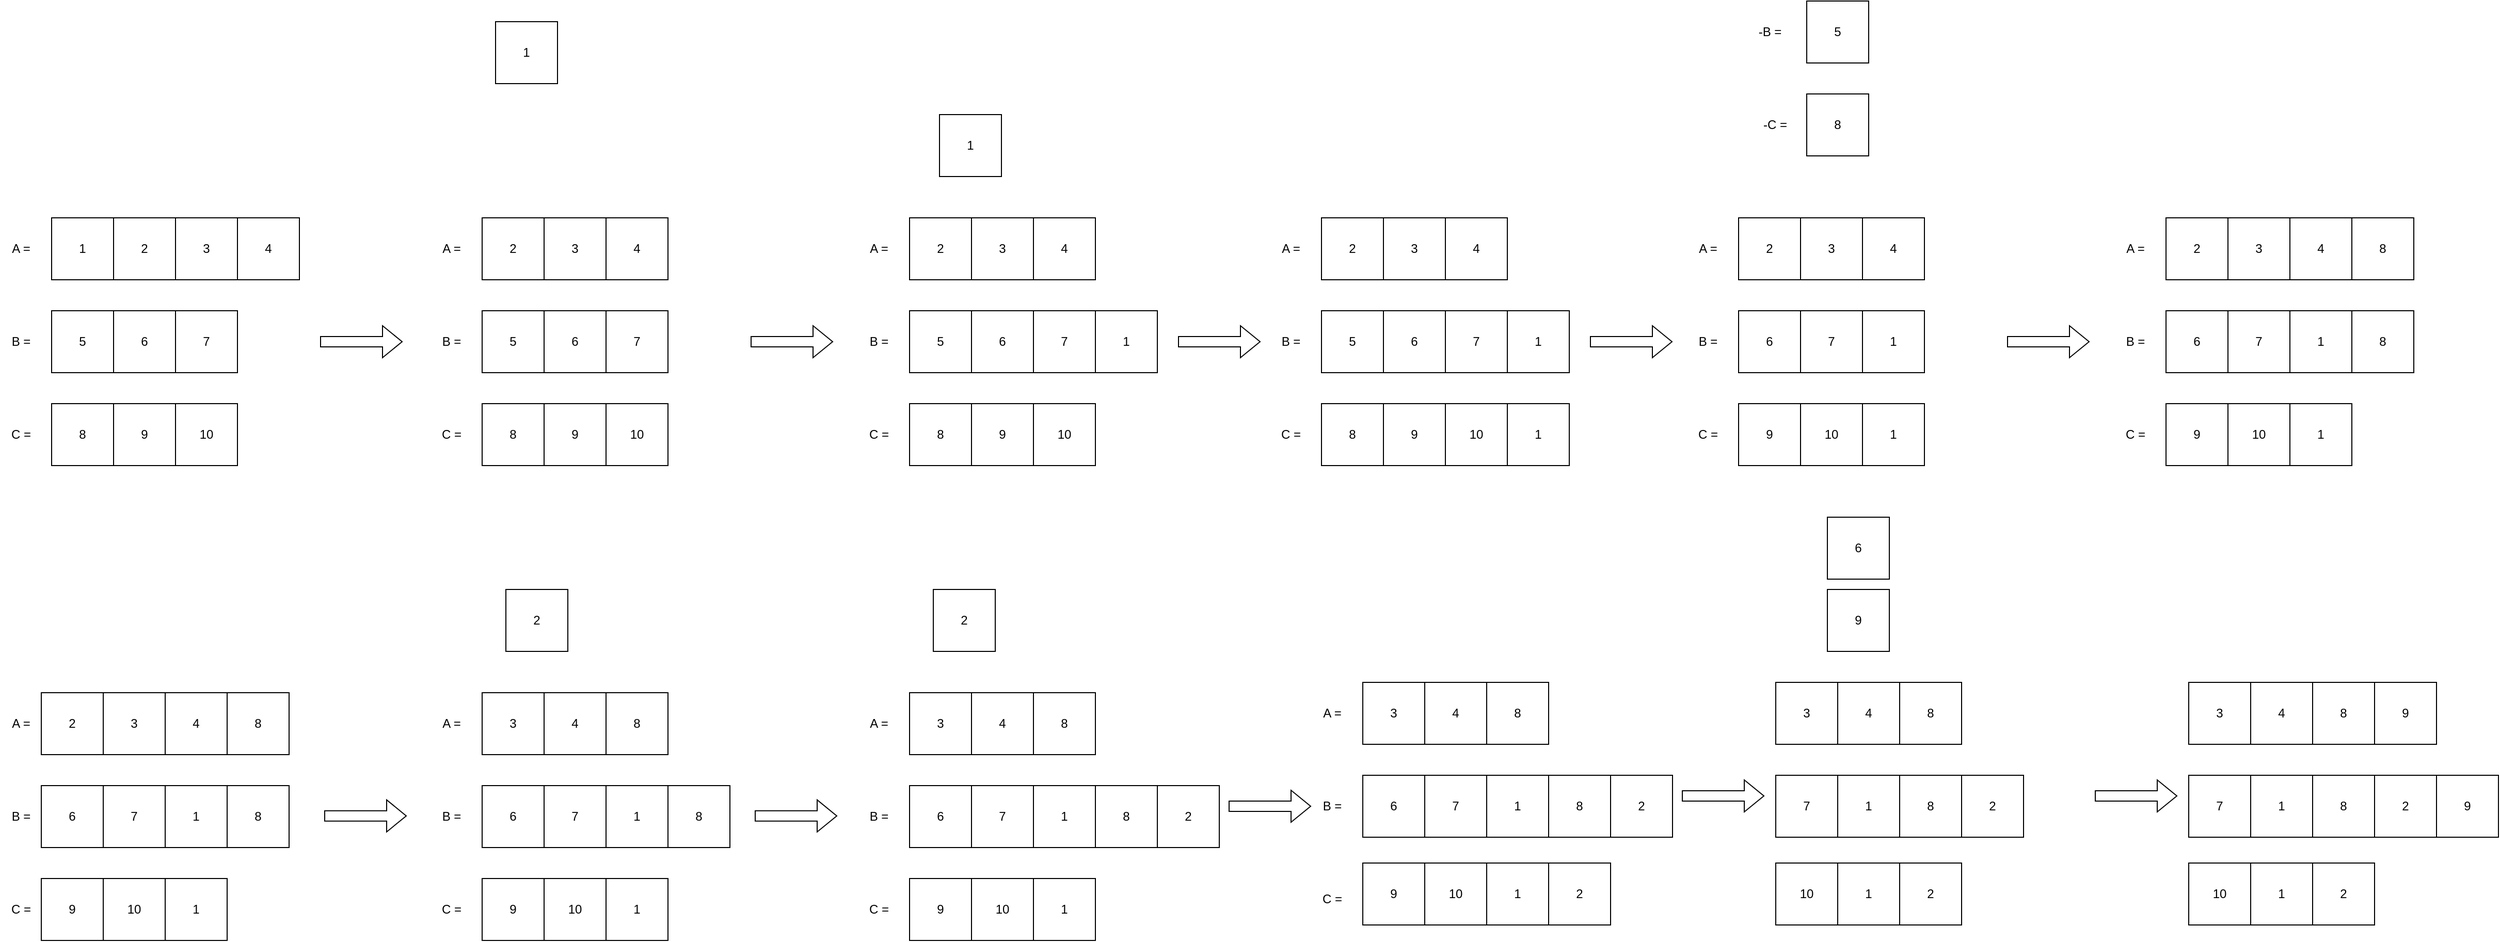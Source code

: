 <mxfile version="26.2.12">
  <diagram name="Cópia do Página-1" id="69vhMeixKAFipA9FLNiu">
    <mxGraphModel dx="942" dy="2245" grid="1" gridSize="10" guides="1" tooltips="1" connect="1" arrows="1" fold="1" page="1" pageScale="1" pageWidth="827" pageHeight="1169" math="0" shadow="0">
      <root>
        <mxCell id="TA5iM2bMy-IWI5wBqZau-0" />
        <mxCell id="TA5iM2bMy-IWI5wBqZau-1" parent="TA5iM2bMy-IWI5wBqZau-0" />
        <mxCell id="TA5iM2bMy-IWI5wBqZau-2" value="1" style="rounded=0;whiteSpace=wrap;html=1;" vertex="1" parent="TA5iM2bMy-IWI5wBqZau-1">
          <mxGeometry x="70" y="40" width="60" height="60" as="geometry" />
        </mxCell>
        <mxCell id="TA5iM2bMy-IWI5wBqZau-3" value="2" style="rounded=0;whiteSpace=wrap;html=1;" vertex="1" parent="TA5iM2bMy-IWI5wBqZau-1">
          <mxGeometry x="130" y="40" width="60" height="60" as="geometry" />
        </mxCell>
        <mxCell id="TA5iM2bMy-IWI5wBqZau-4" value="3" style="rounded=0;whiteSpace=wrap;html=1;" vertex="1" parent="TA5iM2bMy-IWI5wBqZau-1">
          <mxGeometry x="190" y="40" width="60" height="60" as="geometry" />
        </mxCell>
        <mxCell id="TA5iM2bMy-IWI5wBqZau-5" value="4" style="rounded=0;whiteSpace=wrap;html=1;" vertex="1" parent="TA5iM2bMy-IWI5wBqZau-1">
          <mxGeometry x="250" y="40" width="60" height="60" as="geometry" />
        </mxCell>
        <mxCell id="TA5iM2bMy-IWI5wBqZau-6" value="5" style="rounded=0;whiteSpace=wrap;html=1;" vertex="1" parent="TA5iM2bMy-IWI5wBqZau-1">
          <mxGeometry x="70" y="130" width="60" height="60" as="geometry" />
        </mxCell>
        <mxCell id="TA5iM2bMy-IWI5wBqZau-7" value="6" style="rounded=0;whiteSpace=wrap;html=1;" vertex="1" parent="TA5iM2bMy-IWI5wBqZau-1">
          <mxGeometry x="130" y="130" width="60" height="60" as="geometry" />
        </mxCell>
        <mxCell id="TA5iM2bMy-IWI5wBqZau-8" value="7" style="rounded=0;whiteSpace=wrap;html=1;" vertex="1" parent="TA5iM2bMy-IWI5wBqZau-1">
          <mxGeometry x="190" y="130" width="60" height="60" as="geometry" />
        </mxCell>
        <mxCell id="TA5iM2bMy-IWI5wBqZau-9" value="8" style="rounded=0;whiteSpace=wrap;html=1;" vertex="1" parent="TA5iM2bMy-IWI5wBqZau-1">
          <mxGeometry x="70" y="220" width="60" height="60" as="geometry" />
        </mxCell>
        <mxCell id="TA5iM2bMy-IWI5wBqZau-10" value="9" style="rounded=0;whiteSpace=wrap;html=1;" vertex="1" parent="TA5iM2bMy-IWI5wBqZau-1">
          <mxGeometry x="130" y="220" width="60" height="60" as="geometry" />
        </mxCell>
        <mxCell id="TA5iM2bMy-IWI5wBqZau-11" value="10" style="rounded=0;whiteSpace=wrap;html=1;" vertex="1" parent="TA5iM2bMy-IWI5wBqZau-1">
          <mxGeometry x="190" y="220" width="60" height="60" as="geometry" />
        </mxCell>
        <mxCell id="TA5iM2bMy-IWI5wBqZau-12" value="A =" style="text;html=1;align=center;verticalAlign=middle;resizable=0;points=[];autosize=1;strokeColor=none;fillColor=none;" vertex="1" parent="TA5iM2bMy-IWI5wBqZau-1">
          <mxGeometry x="20" y="55" width="40" height="30" as="geometry" />
        </mxCell>
        <mxCell id="TA5iM2bMy-IWI5wBqZau-13" value="B =" style="text;html=1;align=center;verticalAlign=middle;resizable=0;points=[];autosize=1;strokeColor=none;fillColor=none;" vertex="1" parent="TA5iM2bMy-IWI5wBqZau-1">
          <mxGeometry x="20" y="145" width="40" height="30" as="geometry" />
        </mxCell>
        <mxCell id="TA5iM2bMy-IWI5wBqZau-14" value="C =" style="text;html=1;align=center;verticalAlign=middle;resizable=0;points=[];autosize=1;strokeColor=none;fillColor=none;" vertex="1" parent="TA5iM2bMy-IWI5wBqZau-1">
          <mxGeometry x="20" y="235" width="40" height="30" as="geometry" />
        </mxCell>
        <mxCell id="TA5iM2bMy-IWI5wBqZau-15" value="" style="shape=flexArrow;endArrow=classic;html=1;rounded=0;" edge="1" parent="TA5iM2bMy-IWI5wBqZau-1">
          <mxGeometry width="50" height="50" relative="1" as="geometry">
            <mxPoint x="330" y="160" as="sourcePoint" />
            <mxPoint x="410" y="160" as="targetPoint" />
          </mxGeometry>
        </mxCell>
        <mxCell id="TA5iM2bMy-IWI5wBqZau-16" value="2" style="rounded=0;whiteSpace=wrap;html=1;" vertex="1" parent="TA5iM2bMy-IWI5wBqZau-1">
          <mxGeometry x="487" y="40" width="60" height="60" as="geometry" />
        </mxCell>
        <mxCell id="TA5iM2bMy-IWI5wBqZau-17" value="3" style="rounded=0;whiteSpace=wrap;html=1;" vertex="1" parent="TA5iM2bMy-IWI5wBqZau-1">
          <mxGeometry x="547" y="40" width="60" height="60" as="geometry" />
        </mxCell>
        <mxCell id="TA5iM2bMy-IWI5wBqZau-18" value="4" style="rounded=0;whiteSpace=wrap;html=1;" vertex="1" parent="TA5iM2bMy-IWI5wBqZau-1">
          <mxGeometry x="607" y="40" width="60" height="60" as="geometry" />
        </mxCell>
        <mxCell id="TA5iM2bMy-IWI5wBqZau-19" value="1" style="rounded=0;whiteSpace=wrap;html=1;" vertex="1" parent="TA5iM2bMy-IWI5wBqZau-1">
          <mxGeometry x="500" y="-150" width="60" height="60" as="geometry" />
        </mxCell>
        <mxCell id="TA5iM2bMy-IWI5wBqZau-20" value="5" style="rounded=0;whiteSpace=wrap;html=1;" vertex="1" parent="TA5iM2bMy-IWI5wBqZau-1">
          <mxGeometry x="487" y="130" width="60" height="60" as="geometry" />
        </mxCell>
        <mxCell id="TA5iM2bMy-IWI5wBqZau-21" value="6" style="rounded=0;whiteSpace=wrap;html=1;" vertex="1" parent="TA5iM2bMy-IWI5wBqZau-1">
          <mxGeometry x="547" y="130" width="60" height="60" as="geometry" />
        </mxCell>
        <mxCell id="TA5iM2bMy-IWI5wBqZau-22" value="7" style="rounded=0;whiteSpace=wrap;html=1;" vertex="1" parent="TA5iM2bMy-IWI5wBqZau-1">
          <mxGeometry x="607" y="130" width="60" height="60" as="geometry" />
        </mxCell>
        <mxCell id="TA5iM2bMy-IWI5wBqZau-23" value="8" style="rounded=0;whiteSpace=wrap;html=1;" vertex="1" parent="TA5iM2bMy-IWI5wBqZau-1">
          <mxGeometry x="487" y="220" width="60" height="60" as="geometry" />
        </mxCell>
        <mxCell id="TA5iM2bMy-IWI5wBqZau-24" value="9" style="rounded=0;whiteSpace=wrap;html=1;" vertex="1" parent="TA5iM2bMy-IWI5wBqZau-1">
          <mxGeometry x="547" y="220" width="60" height="60" as="geometry" />
        </mxCell>
        <mxCell id="TA5iM2bMy-IWI5wBqZau-25" value="10" style="rounded=0;whiteSpace=wrap;html=1;" vertex="1" parent="TA5iM2bMy-IWI5wBqZau-1">
          <mxGeometry x="607" y="220" width="60" height="60" as="geometry" />
        </mxCell>
        <mxCell id="TA5iM2bMy-IWI5wBqZau-26" value="A =" style="text;html=1;align=center;verticalAlign=middle;resizable=0;points=[];autosize=1;strokeColor=none;fillColor=none;" vertex="1" parent="TA5iM2bMy-IWI5wBqZau-1">
          <mxGeometry x="437" y="55" width="40" height="30" as="geometry" />
        </mxCell>
        <mxCell id="TA5iM2bMy-IWI5wBqZau-27" value="B =" style="text;html=1;align=center;verticalAlign=middle;resizable=0;points=[];autosize=1;strokeColor=none;fillColor=none;" vertex="1" parent="TA5iM2bMy-IWI5wBqZau-1">
          <mxGeometry x="437" y="145" width="40" height="30" as="geometry" />
        </mxCell>
        <mxCell id="TA5iM2bMy-IWI5wBqZau-28" value="C =" style="text;html=1;align=center;verticalAlign=middle;resizable=0;points=[];autosize=1;strokeColor=none;fillColor=none;" vertex="1" parent="TA5iM2bMy-IWI5wBqZau-1">
          <mxGeometry x="437" y="235" width="40" height="30" as="geometry" />
        </mxCell>
        <mxCell id="TA5iM2bMy-IWI5wBqZau-29" value="" style="shape=flexArrow;endArrow=classic;html=1;rounded=0;" edge="1" parent="TA5iM2bMy-IWI5wBqZau-1">
          <mxGeometry width="50" height="50" relative="1" as="geometry">
            <mxPoint x="747" y="160" as="sourcePoint" />
            <mxPoint x="827" y="160" as="targetPoint" />
          </mxGeometry>
        </mxCell>
        <mxCell id="TA5iM2bMy-IWI5wBqZau-30" value="2" style="rounded=0;whiteSpace=wrap;html=1;" vertex="1" parent="TA5iM2bMy-IWI5wBqZau-1">
          <mxGeometry x="901" y="40" width="60" height="60" as="geometry" />
        </mxCell>
        <mxCell id="TA5iM2bMy-IWI5wBqZau-31" value="3" style="rounded=0;whiteSpace=wrap;html=1;" vertex="1" parent="TA5iM2bMy-IWI5wBqZau-1">
          <mxGeometry x="961" y="40" width="60" height="60" as="geometry" />
        </mxCell>
        <mxCell id="TA5iM2bMy-IWI5wBqZau-32" value="4" style="rounded=0;whiteSpace=wrap;html=1;" vertex="1" parent="TA5iM2bMy-IWI5wBqZau-1">
          <mxGeometry x="1021" y="40" width="60" height="60" as="geometry" />
        </mxCell>
        <mxCell id="TA5iM2bMy-IWI5wBqZau-33" value="5" style="rounded=0;whiteSpace=wrap;html=1;" vertex="1" parent="TA5iM2bMy-IWI5wBqZau-1">
          <mxGeometry x="901" y="130" width="60" height="60" as="geometry" />
        </mxCell>
        <mxCell id="TA5iM2bMy-IWI5wBqZau-34" value="6" style="rounded=0;whiteSpace=wrap;html=1;" vertex="1" parent="TA5iM2bMy-IWI5wBqZau-1">
          <mxGeometry x="961" y="130" width="60" height="60" as="geometry" />
        </mxCell>
        <mxCell id="TA5iM2bMy-IWI5wBqZau-35" value="7" style="rounded=0;whiteSpace=wrap;html=1;" vertex="1" parent="TA5iM2bMy-IWI5wBqZau-1">
          <mxGeometry x="1021" y="130" width="60" height="60" as="geometry" />
        </mxCell>
        <mxCell id="TA5iM2bMy-IWI5wBqZau-36" value="1" style="rounded=0;whiteSpace=wrap;html=1;" vertex="1" parent="TA5iM2bMy-IWI5wBqZau-1">
          <mxGeometry x="1081" y="130" width="60" height="60" as="geometry" />
        </mxCell>
        <mxCell id="TA5iM2bMy-IWI5wBqZau-37" value="8" style="rounded=0;whiteSpace=wrap;html=1;" vertex="1" parent="TA5iM2bMy-IWI5wBqZau-1">
          <mxGeometry x="901" y="220" width="60" height="60" as="geometry" />
        </mxCell>
        <mxCell id="TA5iM2bMy-IWI5wBqZau-38" value="9" style="rounded=0;whiteSpace=wrap;html=1;" vertex="1" parent="TA5iM2bMy-IWI5wBqZau-1">
          <mxGeometry x="961" y="220" width="60" height="60" as="geometry" />
        </mxCell>
        <mxCell id="TA5iM2bMy-IWI5wBqZau-39" value="10" style="rounded=0;whiteSpace=wrap;html=1;" vertex="1" parent="TA5iM2bMy-IWI5wBqZau-1">
          <mxGeometry x="1021" y="220" width="60" height="60" as="geometry" />
        </mxCell>
        <mxCell id="TA5iM2bMy-IWI5wBqZau-40" value="A =" style="text;html=1;align=center;verticalAlign=middle;resizable=0;points=[];autosize=1;strokeColor=none;fillColor=none;" vertex="1" parent="TA5iM2bMy-IWI5wBqZau-1">
          <mxGeometry x="851" y="55" width="40" height="30" as="geometry" />
        </mxCell>
        <mxCell id="TA5iM2bMy-IWI5wBqZau-41" value="B =" style="text;html=1;align=center;verticalAlign=middle;resizable=0;points=[];autosize=1;strokeColor=none;fillColor=none;" vertex="1" parent="TA5iM2bMy-IWI5wBqZau-1">
          <mxGeometry x="851" y="145" width="40" height="30" as="geometry" />
        </mxCell>
        <mxCell id="TA5iM2bMy-IWI5wBqZau-42" value="C =" style="text;html=1;align=center;verticalAlign=middle;resizable=0;points=[];autosize=1;strokeColor=none;fillColor=none;" vertex="1" parent="TA5iM2bMy-IWI5wBqZau-1">
          <mxGeometry x="851" y="235" width="40" height="30" as="geometry" />
        </mxCell>
        <mxCell id="TA5iM2bMy-IWI5wBqZau-43" value="" style="shape=flexArrow;endArrow=classic;html=1;rounded=0;" edge="1" parent="TA5iM2bMy-IWI5wBqZau-1">
          <mxGeometry width="50" height="50" relative="1" as="geometry">
            <mxPoint x="1161" y="160" as="sourcePoint" />
            <mxPoint x="1241" y="160" as="targetPoint" />
          </mxGeometry>
        </mxCell>
        <mxCell id="TA5iM2bMy-IWI5wBqZau-44" value="1" style="rounded=0;whiteSpace=wrap;html=1;" vertex="1" parent="TA5iM2bMy-IWI5wBqZau-1">
          <mxGeometry x="1480" y="220" width="60" height="60" as="geometry" />
        </mxCell>
        <mxCell id="TA5iM2bMy-IWI5wBqZau-45" value="2" style="rounded=0;whiteSpace=wrap;html=1;" vertex="1" parent="TA5iM2bMy-IWI5wBqZau-1">
          <mxGeometry x="1300" y="40" width="60" height="60" as="geometry" />
        </mxCell>
        <mxCell id="TA5iM2bMy-IWI5wBqZau-46" value="3" style="rounded=0;whiteSpace=wrap;html=1;" vertex="1" parent="TA5iM2bMy-IWI5wBqZau-1">
          <mxGeometry x="1360" y="40" width="60" height="60" as="geometry" />
        </mxCell>
        <mxCell id="TA5iM2bMy-IWI5wBqZau-47" value="4" style="rounded=0;whiteSpace=wrap;html=1;" vertex="1" parent="TA5iM2bMy-IWI5wBqZau-1">
          <mxGeometry x="1420" y="40" width="60" height="60" as="geometry" />
        </mxCell>
        <mxCell id="TA5iM2bMy-IWI5wBqZau-48" value="1" style="rounded=0;whiteSpace=wrap;html=1;" vertex="1" parent="TA5iM2bMy-IWI5wBqZau-1">
          <mxGeometry x="1480" y="130" width="60" height="60" as="geometry" />
        </mxCell>
        <mxCell id="TA5iM2bMy-IWI5wBqZau-49" value="5" style="rounded=0;whiteSpace=wrap;html=1;" vertex="1" parent="TA5iM2bMy-IWI5wBqZau-1">
          <mxGeometry x="1300" y="130" width="60" height="60" as="geometry" />
        </mxCell>
        <mxCell id="TA5iM2bMy-IWI5wBqZau-50" value="6" style="rounded=0;whiteSpace=wrap;html=1;" vertex="1" parent="TA5iM2bMy-IWI5wBqZau-1">
          <mxGeometry x="1360" y="130" width="60" height="60" as="geometry" />
        </mxCell>
        <mxCell id="TA5iM2bMy-IWI5wBqZau-51" value="7" style="rounded=0;whiteSpace=wrap;html=1;" vertex="1" parent="TA5iM2bMy-IWI5wBqZau-1">
          <mxGeometry x="1420" y="130" width="60" height="60" as="geometry" />
        </mxCell>
        <mxCell id="TA5iM2bMy-IWI5wBqZau-52" value="8" style="rounded=0;whiteSpace=wrap;html=1;" vertex="1" parent="TA5iM2bMy-IWI5wBqZau-1">
          <mxGeometry x="1300" y="220" width="60" height="60" as="geometry" />
        </mxCell>
        <mxCell id="TA5iM2bMy-IWI5wBqZau-53" value="9" style="rounded=0;whiteSpace=wrap;html=1;" vertex="1" parent="TA5iM2bMy-IWI5wBqZau-1">
          <mxGeometry x="1360" y="220" width="60" height="60" as="geometry" />
        </mxCell>
        <mxCell id="TA5iM2bMy-IWI5wBqZau-54" value="10" style="rounded=0;whiteSpace=wrap;html=1;" vertex="1" parent="TA5iM2bMy-IWI5wBqZau-1">
          <mxGeometry x="1420" y="220" width="60" height="60" as="geometry" />
        </mxCell>
        <mxCell id="TA5iM2bMy-IWI5wBqZau-55" value="A =" style="text;html=1;align=center;verticalAlign=middle;resizable=0;points=[];autosize=1;strokeColor=none;fillColor=none;" vertex="1" parent="TA5iM2bMy-IWI5wBqZau-1">
          <mxGeometry x="1250" y="55" width="40" height="30" as="geometry" />
        </mxCell>
        <mxCell id="TA5iM2bMy-IWI5wBqZau-56" value="B =" style="text;html=1;align=center;verticalAlign=middle;resizable=0;points=[];autosize=1;strokeColor=none;fillColor=none;" vertex="1" parent="TA5iM2bMy-IWI5wBqZau-1">
          <mxGeometry x="1250" y="145" width="40" height="30" as="geometry" />
        </mxCell>
        <mxCell id="TA5iM2bMy-IWI5wBqZau-57" value="C =" style="text;html=1;align=center;verticalAlign=middle;resizable=0;points=[];autosize=1;strokeColor=none;fillColor=none;" vertex="1" parent="TA5iM2bMy-IWI5wBqZau-1">
          <mxGeometry x="1250" y="235" width="40" height="30" as="geometry" />
        </mxCell>
        <mxCell id="TA5iM2bMy-IWI5wBqZau-58" value="" style="shape=flexArrow;endArrow=classic;html=1;rounded=0;" edge="1" parent="TA5iM2bMy-IWI5wBqZau-1">
          <mxGeometry width="50" height="50" relative="1" as="geometry">
            <mxPoint x="1560" y="160" as="sourcePoint" />
            <mxPoint x="1640" y="160" as="targetPoint" />
          </mxGeometry>
        </mxCell>
        <mxCell id="TA5iM2bMy-IWI5wBqZau-59" value="1" style="rounded=0;whiteSpace=wrap;html=1;" vertex="1" parent="TA5iM2bMy-IWI5wBqZau-1">
          <mxGeometry x="930" y="-60" width="60" height="60" as="geometry" />
        </mxCell>
        <mxCell id="TA5iM2bMy-IWI5wBqZau-60" value="9" style="rounded=0;whiteSpace=wrap;html=1;" vertex="1" parent="TA5iM2bMy-IWI5wBqZau-1">
          <mxGeometry x="1704" y="220" width="60" height="60" as="geometry" />
        </mxCell>
        <mxCell id="TA5iM2bMy-IWI5wBqZau-61" value="2" style="rounded=0;whiteSpace=wrap;html=1;" vertex="1" parent="TA5iM2bMy-IWI5wBqZau-1">
          <mxGeometry x="1704" y="40" width="60" height="60" as="geometry" />
        </mxCell>
        <mxCell id="TA5iM2bMy-IWI5wBqZau-62" value="3" style="rounded=0;whiteSpace=wrap;html=1;" vertex="1" parent="TA5iM2bMy-IWI5wBqZau-1">
          <mxGeometry x="1764" y="40" width="60" height="60" as="geometry" />
        </mxCell>
        <mxCell id="TA5iM2bMy-IWI5wBqZau-63" value="4" style="rounded=0;whiteSpace=wrap;html=1;" vertex="1" parent="TA5iM2bMy-IWI5wBqZau-1">
          <mxGeometry x="1824" y="40" width="60" height="60" as="geometry" />
        </mxCell>
        <mxCell id="TA5iM2bMy-IWI5wBqZau-64" value="6" style="rounded=0;whiteSpace=wrap;html=1;" vertex="1" parent="TA5iM2bMy-IWI5wBqZau-1">
          <mxGeometry x="1704" y="130" width="60" height="60" as="geometry" />
        </mxCell>
        <mxCell id="TA5iM2bMy-IWI5wBqZau-65" value="7" style="rounded=0;whiteSpace=wrap;html=1;" vertex="1" parent="TA5iM2bMy-IWI5wBqZau-1">
          <mxGeometry x="1764" y="130" width="60" height="60" as="geometry" />
        </mxCell>
        <mxCell id="TA5iM2bMy-IWI5wBqZau-66" value="1" style="rounded=0;whiteSpace=wrap;html=1;" vertex="1" parent="TA5iM2bMy-IWI5wBqZau-1">
          <mxGeometry x="1824" y="130" width="60" height="60" as="geometry" />
        </mxCell>
        <mxCell id="TA5iM2bMy-IWI5wBqZau-67" value="5" style="rounded=0;whiteSpace=wrap;html=1;" vertex="1" parent="TA5iM2bMy-IWI5wBqZau-1">
          <mxGeometry x="1770" y="-170" width="60" height="60" as="geometry" />
        </mxCell>
        <mxCell id="TA5iM2bMy-IWI5wBqZau-68" value="10" style="rounded=0;whiteSpace=wrap;html=1;" vertex="1" parent="TA5iM2bMy-IWI5wBqZau-1">
          <mxGeometry x="1764" y="220" width="60" height="60" as="geometry" />
        </mxCell>
        <mxCell id="TA5iM2bMy-IWI5wBqZau-69" value="1" style="rounded=0;whiteSpace=wrap;html=1;" vertex="1" parent="TA5iM2bMy-IWI5wBqZau-1">
          <mxGeometry x="1824" y="220" width="60" height="60" as="geometry" />
        </mxCell>
        <mxCell id="TA5iM2bMy-IWI5wBqZau-70" value="8" style="rounded=0;whiteSpace=wrap;html=1;" vertex="1" parent="TA5iM2bMy-IWI5wBqZau-1">
          <mxGeometry x="1770" y="-80" width="60" height="60" as="geometry" />
        </mxCell>
        <mxCell id="TA5iM2bMy-IWI5wBqZau-71" value="A =" style="text;html=1;align=center;verticalAlign=middle;resizable=0;points=[];autosize=1;strokeColor=none;fillColor=none;" vertex="1" parent="TA5iM2bMy-IWI5wBqZau-1">
          <mxGeometry x="1654" y="55" width="40" height="30" as="geometry" />
        </mxCell>
        <mxCell id="TA5iM2bMy-IWI5wBqZau-72" value="B =" style="text;html=1;align=center;verticalAlign=middle;resizable=0;points=[];autosize=1;strokeColor=none;fillColor=none;" vertex="1" parent="TA5iM2bMy-IWI5wBqZau-1">
          <mxGeometry x="1654" y="145" width="40" height="30" as="geometry" />
        </mxCell>
        <mxCell id="TA5iM2bMy-IWI5wBqZau-73" value="C =" style="text;html=1;align=center;verticalAlign=middle;resizable=0;points=[];autosize=1;strokeColor=none;fillColor=none;" vertex="1" parent="TA5iM2bMy-IWI5wBqZau-1">
          <mxGeometry x="1654" y="235" width="40" height="30" as="geometry" />
        </mxCell>
        <mxCell id="TA5iM2bMy-IWI5wBqZau-74" value="" style="shape=flexArrow;endArrow=classic;html=1;rounded=0;" edge="1" parent="TA5iM2bMy-IWI5wBqZau-1">
          <mxGeometry width="50" height="50" relative="1" as="geometry">
            <mxPoint x="1964" y="160" as="sourcePoint" />
            <mxPoint x="2044" y="160" as="targetPoint" />
          </mxGeometry>
        </mxCell>
        <mxCell id="TA5iM2bMy-IWI5wBqZau-75" value="-B =" style="text;html=1;align=center;verticalAlign=middle;resizable=0;points=[];autosize=1;strokeColor=none;fillColor=none;" vertex="1" parent="TA5iM2bMy-IWI5wBqZau-1">
          <mxGeometry x="1709" y="-155" width="50" height="30" as="geometry" />
        </mxCell>
        <mxCell id="TA5iM2bMy-IWI5wBqZau-76" value="-C =" style="text;html=1;align=center;verticalAlign=middle;resizable=0;points=[];autosize=1;strokeColor=none;fillColor=none;" vertex="1" parent="TA5iM2bMy-IWI5wBqZau-1">
          <mxGeometry x="1714" y="-65" width="50" height="30" as="geometry" />
        </mxCell>
        <mxCell id="TA5iM2bMy-IWI5wBqZau-77" value="9" style="rounded=0;whiteSpace=wrap;html=1;" vertex="1" parent="TA5iM2bMy-IWI5wBqZau-1">
          <mxGeometry x="2118" y="220" width="60" height="60" as="geometry" />
        </mxCell>
        <mxCell id="TA5iM2bMy-IWI5wBqZau-78" value="3" style="rounded=0;whiteSpace=wrap;html=1;" vertex="1" parent="TA5iM2bMy-IWI5wBqZau-1">
          <mxGeometry x="2178" y="40" width="60" height="60" as="geometry" />
        </mxCell>
        <mxCell id="TA5iM2bMy-IWI5wBqZau-79" value="4" style="rounded=0;whiteSpace=wrap;html=1;" vertex="1" parent="TA5iM2bMy-IWI5wBqZau-1">
          <mxGeometry x="2238" y="40" width="60" height="60" as="geometry" />
        </mxCell>
        <mxCell id="TA5iM2bMy-IWI5wBqZau-80" value="8" style="rounded=0;whiteSpace=wrap;html=1;" vertex="1" parent="TA5iM2bMy-IWI5wBqZau-1">
          <mxGeometry x="2298" y="40" width="60" height="60" as="geometry" />
        </mxCell>
        <mxCell id="TA5iM2bMy-IWI5wBqZau-81" value="7" style="rounded=0;whiteSpace=wrap;html=1;" vertex="1" parent="TA5iM2bMy-IWI5wBqZau-1">
          <mxGeometry x="2178" y="130" width="60" height="60" as="geometry" />
        </mxCell>
        <mxCell id="TA5iM2bMy-IWI5wBqZau-82" value="1" style="rounded=0;whiteSpace=wrap;html=1;" vertex="1" parent="TA5iM2bMy-IWI5wBqZau-1">
          <mxGeometry x="2238" y="130" width="60" height="60" as="geometry" />
        </mxCell>
        <mxCell id="TA5iM2bMy-IWI5wBqZau-83" value="8" style="rounded=0;whiteSpace=wrap;html=1;" vertex="1" parent="TA5iM2bMy-IWI5wBqZau-1">
          <mxGeometry x="2298" y="130" width="60" height="60" as="geometry" />
        </mxCell>
        <mxCell id="TA5iM2bMy-IWI5wBqZau-84" value="10" style="rounded=0;whiteSpace=wrap;html=1;" vertex="1" parent="TA5iM2bMy-IWI5wBqZau-1">
          <mxGeometry x="2178" y="220" width="60" height="60" as="geometry" />
        </mxCell>
        <mxCell id="TA5iM2bMy-IWI5wBqZau-85" value="1" style="rounded=0;whiteSpace=wrap;html=1;" vertex="1" parent="TA5iM2bMy-IWI5wBqZau-1">
          <mxGeometry x="2238" y="220" width="60" height="60" as="geometry" />
        </mxCell>
        <mxCell id="TA5iM2bMy-IWI5wBqZau-86" value="A =" style="text;html=1;align=center;verticalAlign=middle;resizable=0;points=[];autosize=1;strokeColor=none;fillColor=none;" vertex="1" parent="TA5iM2bMy-IWI5wBqZau-1">
          <mxGeometry x="2068" y="55" width="40" height="30" as="geometry" />
        </mxCell>
        <mxCell id="TA5iM2bMy-IWI5wBqZau-87" value="B =" style="text;html=1;align=center;verticalAlign=middle;resizable=0;points=[];autosize=1;strokeColor=none;fillColor=none;" vertex="1" parent="TA5iM2bMy-IWI5wBqZau-1">
          <mxGeometry x="2068" y="145" width="40" height="30" as="geometry" />
        </mxCell>
        <mxCell id="TA5iM2bMy-IWI5wBqZau-88" value="C =" style="text;html=1;align=center;verticalAlign=middle;resizable=0;points=[];autosize=1;strokeColor=none;fillColor=none;" vertex="1" parent="TA5iM2bMy-IWI5wBqZau-1">
          <mxGeometry x="2068" y="235" width="40" height="30" as="geometry" />
        </mxCell>
        <mxCell id="TA5iM2bMy-IWI5wBqZau-89" value="2" style="rounded=0;whiteSpace=wrap;html=1;" vertex="1" parent="TA5iM2bMy-IWI5wBqZau-1">
          <mxGeometry x="2118" y="40" width="60" height="60" as="geometry" />
        </mxCell>
        <mxCell id="TA5iM2bMy-IWI5wBqZau-90" value="6" style="rounded=0;whiteSpace=wrap;html=1;" vertex="1" parent="TA5iM2bMy-IWI5wBqZau-1">
          <mxGeometry x="2118" y="130" width="60" height="60" as="geometry" />
        </mxCell>
        <mxCell id="TA5iM2bMy-IWI5wBqZau-100" value="A =" style="text;html=1;align=center;verticalAlign=middle;resizable=0;points=[];autosize=1;strokeColor=none;fillColor=none;" vertex="1" parent="TA5iM2bMy-IWI5wBqZau-1">
          <mxGeometry x="20" y="515" width="40" height="30" as="geometry" />
        </mxCell>
        <mxCell id="TA5iM2bMy-IWI5wBqZau-101" value="B =" style="text;html=1;align=center;verticalAlign=middle;resizable=0;points=[];autosize=1;strokeColor=none;fillColor=none;" vertex="1" parent="TA5iM2bMy-IWI5wBqZau-1">
          <mxGeometry x="20" y="605" width="40" height="30" as="geometry" />
        </mxCell>
        <mxCell id="TA5iM2bMy-IWI5wBqZau-102" value="C =" style="text;html=1;align=center;verticalAlign=middle;resizable=0;points=[];autosize=1;strokeColor=none;fillColor=none;" vertex="1" parent="TA5iM2bMy-IWI5wBqZau-1">
          <mxGeometry x="20" y="695" width="40" height="30" as="geometry" />
        </mxCell>
        <mxCell id="TA5iM2bMy-IWI5wBqZau-105" value="" style="shape=flexArrow;endArrow=classic;html=1;rounded=0;" edge="1" parent="TA5iM2bMy-IWI5wBqZau-1">
          <mxGeometry width="50" height="50" relative="1" as="geometry">
            <mxPoint x="334" y="619.33" as="sourcePoint" />
            <mxPoint x="414" y="619.33" as="targetPoint" />
          </mxGeometry>
        </mxCell>
        <mxCell id="TA5iM2bMy-IWI5wBqZau-106" value="9" style="rounded=0;whiteSpace=wrap;html=1;" vertex="1" parent="TA5iM2bMy-IWI5wBqZau-1">
          <mxGeometry x="487" y="680" width="60" height="60" as="geometry" />
        </mxCell>
        <mxCell id="TA5iM2bMy-IWI5wBqZau-107" value="4" style="rounded=0;whiteSpace=wrap;html=1;" vertex="1" parent="TA5iM2bMy-IWI5wBqZau-1">
          <mxGeometry x="547" y="500" width="60" height="60" as="geometry" />
        </mxCell>
        <mxCell id="TA5iM2bMy-IWI5wBqZau-108" value="8" style="rounded=0;whiteSpace=wrap;html=1;" vertex="1" parent="TA5iM2bMy-IWI5wBqZau-1">
          <mxGeometry x="607" y="500" width="60" height="60" as="geometry" />
        </mxCell>
        <mxCell id="TA5iM2bMy-IWI5wBqZau-109" value="2" style="rounded=0;whiteSpace=wrap;html=1;" vertex="1" parent="TA5iM2bMy-IWI5wBqZau-1">
          <mxGeometry x="510" y="400" width="60" height="60" as="geometry" />
        </mxCell>
        <mxCell id="TA5iM2bMy-IWI5wBqZau-110" value="7" style="rounded=0;whiteSpace=wrap;html=1;" vertex="1" parent="TA5iM2bMy-IWI5wBqZau-1">
          <mxGeometry x="547" y="590" width="60" height="60" as="geometry" />
        </mxCell>
        <mxCell id="TA5iM2bMy-IWI5wBqZau-111" value="1" style="rounded=0;whiteSpace=wrap;html=1;" vertex="1" parent="TA5iM2bMy-IWI5wBqZau-1">
          <mxGeometry x="607" y="590" width="60" height="60" as="geometry" />
        </mxCell>
        <mxCell id="TA5iM2bMy-IWI5wBqZau-112" value="8" style="rounded=0;whiteSpace=wrap;html=1;" vertex="1" parent="TA5iM2bMy-IWI5wBqZau-1">
          <mxGeometry x="667" y="590" width="60" height="60" as="geometry" />
        </mxCell>
        <mxCell id="TA5iM2bMy-IWI5wBqZau-113" value="10" style="rounded=0;whiteSpace=wrap;html=1;" vertex="1" parent="TA5iM2bMy-IWI5wBqZau-1">
          <mxGeometry x="547" y="680" width="60" height="60" as="geometry" />
        </mxCell>
        <mxCell id="TA5iM2bMy-IWI5wBqZau-114" value="1" style="rounded=0;whiteSpace=wrap;html=1;" vertex="1" parent="TA5iM2bMy-IWI5wBqZau-1">
          <mxGeometry x="607" y="680" width="60" height="60" as="geometry" />
        </mxCell>
        <mxCell id="TA5iM2bMy-IWI5wBqZau-115" value="A =" style="text;html=1;align=center;verticalAlign=middle;resizable=0;points=[];autosize=1;strokeColor=none;fillColor=none;" vertex="1" parent="TA5iM2bMy-IWI5wBqZau-1">
          <mxGeometry x="437" y="515" width="40" height="30" as="geometry" />
        </mxCell>
        <mxCell id="TA5iM2bMy-IWI5wBqZau-116" value="B =" style="text;html=1;align=center;verticalAlign=middle;resizable=0;points=[];autosize=1;strokeColor=none;fillColor=none;" vertex="1" parent="TA5iM2bMy-IWI5wBqZau-1">
          <mxGeometry x="437" y="605" width="40" height="30" as="geometry" />
        </mxCell>
        <mxCell id="TA5iM2bMy-IWI5wBqZau-117" value="C =" style="text;html=1;align=center;verticalAlign=middle;resizable=0;points=[];autosize=1;strokeColor=none;fillColor=none;" vertex="1" parent="TA5iM2bMy-IWI5wBqZau-1">
          <mxGeometry x="437" y="695" width="40" height="30" as="geometry" />
        </mxCell>
        <mxCell id="TA5iM2bMy-IWI5wBqZau-118" value="3" style="rounded=0;whiteSpace=wrap;html=1;" vertex="1" parent="TA5iM2bMy-IWI5wBqZau-1">
          <mxGeometry x="487" y="500" width="60" height="60" as="geometry" />
        </mxCell>
        <mxCell id="TA5iM2bMy-IWI5wBqZau-119" value="6" style="rounded=0;whiteSpace=wrap;html=1;" vertex="1" parent="TA5iM2bMy-IWI5wBqZau-1">
          <mxGeometry x="487" y="590" width="60" height="60" as="geometry" />
        </mxCell>
        <mxCell id="TA5iM2bMy-IWI5wBqZau-120" value="" style="shape=flexArrow;endArrow=classic;html=1;rounded=0;" edge="1" parent="TA5iM2bMy-IWI5wBqZau-1">
          <mxGeometry width="50" height="50" relative="1" as="geometry">
            <mxPoint x="751" y="619.33" as="sourcePoint" />
            <mxPoint x="831" y="619.33" as="targetPoint" />
          </mxGeometry>
        </mxCell>
        <mxCell id="TA5iM2bMy-IWI5wBqZau-121" value="9" style="rounded=0;whiteSpace=wrap;html=1;" vertex="1" parent="TA5iM2bMy-IWI5wBqZau-1">
          <mxGeometry x="901" y="680" width="60" height="60" as="geometry" />
        </mxCell>
        <mxCell id="TA5iM2bMy-IWI5wBqZau-122" value="4" style="rounded=0;whiteSpace=wrap;html=1;" vertex="1" parent="TA5iM2bMy-IWI5wBqZau-1">
          <mxGeometry x="961" y="500" width="60" height="60" as="geometry" />
        </mxCell>
        <mxCell id="TA5iM2bMy-IWI5wBqZau-123" value="8" style="rounded=0;whiteSpace=wrap;html=1;" vertex="1" parent="TA5iM2bMy-IWI5wBqZau-1">
          <mxGeometry x="1021" y="500" width="60" height="60" as="geometry" />
        </mxCell>
        <mxCell id="TA5iM2bMy-IWI5wBqZau-124" value="2" style="rounded=0;whiteSpace=wrap;html=1;" vertex="1" parent="TA5iM2bMy-IWI5wBqZau-1">
          <mxGeometry x="924" y="400" width="60" height="60" as="geometry" />
        </mxCell>
        <mxCell id="TA5iM2bMy-IWI5wBqZau-125" value="1" style="rounded=0;whiteSpace=wrap;html=1;" vertex="1" parent="TA5iM2bMy-IWI5wBqZau-1">
          <mxGeometry x="1021" y="590" width="60" height="60" as="geometry" />
        </mxCell>
        <mxCell id="TA5iM2bMy-IWI5wBqZau-126" value="8" style="rounded=0;whiteSpace=wrap;html=1;" vertex="1" parent="TA5iM2bMy-IWI5wBqZau-1">
          <mxGeometry x="1081" y="590" width="60" height="60" as="geometry" />
        </mxCell>
        <mxCell id="TA5iM2bMy-IWI5wBqZau-127" value="2" style="rounded=0;whiteSpace=wrap;html=1;" vertex="1" parent="TA5iM2bMy-IWI5wBqZau-1">
          <mxGeometry x="1141" y="590" width="60" height="60" as="geometry" />
        </mxCell>
        <mxCell id="TA5iM2bMy-IWI5wBqZau-128" value="10" style="rounded=0;whiteSpace=wrap;html=1;" vertex="1" parent="TA5iM2bMy-IWI5wBqZau-1">
          <mxGeometry x="961" y="680" width="60" height="60" as="geometry" />
        </mxCell>
        <mxCell id="TA5iM2bMy-IWI5wBqZau-129" value="1" style="rounded=0;whiteSpace=wrap;html=1;" vertex="1" parent="TA5iM2bMy-IWI5wBqZau-1">
          <mxGeometry x="1021" y="680" width="60" height="60" as="geometry" />
        </mxCell>
        <mxCell id="TA5iM2bMy-IWI5wBqZau-130" value="A =" style="text;html=1;align=center;verticalAlign=middle;resizable=0;points=[];autosize=1;strokeColor=none;fillColor=none;" vertex="1" parent="TA5iM2bMy-IWI5wBqZau-1">
          <mxGeometry x="851" y="515" width="40" height="30" as="geometry" />
        </mxCell>
        <mxCell id="TA5iM2bMy-IWI5wBqZau-131" value="B =" style="text;html=1;align=center;verticalAlign=middle;resizable=0;points=[];autosize=1;strokeColor=none;fillColor=none;" vertex="1" parent="TA5iM2bMy-IWI5wBqZau-1">
          <mxGeometry x="851" y="605" width="40" height="30" as="geometry" />
        </mxCell>
        <mxCell id="TA5iM2bMy-IWI5wBqZau-132" value="C =" style="text;html=1;align=center;verticalAlign=middle;resizable=0;points=[];autosize=1;strokeColor=none;fillColor=none;" vertex="1" parent="TA5iM2bMy-IWI5wBqZau-1">
          <mxGeometry x="851" y="695" width="40" height="30" as="geometry" />
        </mxCell>
        <mxCell id="TA5iM2bMy-IWI5wBqZau-133" value="3" style="rounded=0;whiteSpace=wrap;html=1;" vertex="1" parent="TA5iM2bMy-IWI5wBqZau-1">
          <mxGeometry x="901" y="500" width="60" height="60" as="geometry" />
        </mxCell>
        <mxCell id="TA5iM2bMy-IWI5wBqZau-134" value="7" style="rounded=0;whiteSpace=wrap;html=1;" vertex="1" parent="TA5iM2bMy-IWI5wBqZau-1">
          <mxGeometry x="961" y="590" width="60" height="60" as="geometry" />
        </mxCell>
        <mxCell id="TA5iM2bMy-IWI5wBqZau-135" value="" style="shape=flexArrow;endArrow=classic;html=1;rounded=0;" edge="1" parent="TA5iM2bMy-IWI5wBqZau-1">
          <mxGeometry width="50" height="50" relative="1" as="geometry">
            <mxPoint x="1210" y="610.0" as="sourcePoint" />
            <mxPoint x="1290" y="610.0" as="targetPoint" />
          </mxGeometry>
        </mxCell>
        <mxCell id="TA5iM2bMy-IWI5wBqZau-136" value="6" style="rounded=0;whiteSpace=wrap;html=1;" vertex="1" parent="TA5iM2bMy-IWI5wBqZau-1">
          <mxGeometry x="901" y="590" width="60" height="60" as="geometry" />
        </mxCell>
        <mxCell id="TA5iM2bMy-IWI5wBqZau-137" value="10" style="rounded=0;whiteSpace=wrap;html=1;" vertex="1" parent="TA5iM2bMy-IWI5wBqZau-1">
          <mxGeometry x="1400" y="665" width="60" height="60" as="geometry" />
        </mxCell>
        <mxCell id="TA5iM2bMy-IWI5wBqZau-138" value="4" style="rounded=0;whiteSpace=wrap;html=1;" vertex="1" parent="TA5iM2bMy-IWI5wBqZau-1">
          <mxGeometry x="1400" y="490" width="60" height="60" as="geometry" />
        </mxCell>
        <mxCell id="TA5iM2bMy-IWI5wBqZau-139" value="8" style="rounded=0;whiteSpace=wrap;html=1;" vertex="1" parent="TA5iM2bMy-IWI5wBqZau-1">
          <mxGeometry x="1460" y="490" width="60" height="60" as="geometry" />
        </mxCell>
        <mxCell id="TA5iM2bMy-IWI5wBqZau-140" value="1" style="rounded=0;whiteSpace=wrap;html=1;" vertex="1" parent="TA5iM2bMy-IWI5wBqZau-1">
          <mxGeometry x="1460" y="580" width="60" height="60" as="geometry" />
        </mxCell>
        <mxCell id="TA5iM2bMy-IWI5wBqZau-141" value="8" style="rounded=0;whiteSpace=wrap;html=1;" vertex="1" parent="TA5iM2bMy-IWI5wBqZau-1">
          <mxGeometry x="1520" y="580" width="60" height="60" as="geometry" />
        </mxCell>
        <mxCell id="TA5iM2bMy-IWI5wBqZau-142" value="2" style="rounded=0;whiteSpace=wrap;html=1;" vertex="1" parent="TA5iM2bMy-IWI5wBqZau-1">
          <mxGeometry x="1580" y="580" width="60" height="60" as="geometry" />
        </mxCell>
        <mxCell id="TA5iM2bMy-IWI5wBqZau-143" value="1" style="rounded=0;whiteSpace=wrap;html=1;" vertex="1" parent="TA5iM2bMy-IWI5wBqZau-1">
          <mxGeometry x="1460" y="665" width="60" height="60" as="geometry" />
        </mxCell>
        <mxCell id="TA5iM2bMy-IWI5wBqZau-144" value="2" style="rounded=0;whiteSpace=wrap;html=1;" vertex="1" parent="TA5iM2bMy-IWI5wBqZau-1">
          <mxGeometry x="1520" y="665" width="60" height="60" as="geometry" />
        </mxCell>
        <mxCell id="TA5iM2bMy-IWI5wBqZau-145" value="A =" style="text;html=1;align=center;verticalAlign=middle;resizable=0;points=[];autosize=1;strokeColor=none;fillColor=none;" vertex="1" parent="TA5iM2bMy-IWI5wBqZau-1">
          <mxGeometry x="1290" y="505" width="40" height="30" as="geometry" />
        </mxCell>
        <mxCell id="TA5iM2bMy-IWI5wBqZau-146" value="B =" style="text;html=1;align=center;verticalAlign=middle;resizable=0;points=[];autosize=1;strokeColor=none;fillColor=none;" vertex="1" parent="TA5iM2bMy-IWI5wBqZau-1">
          <mxGeometry x="1290" y="595" width="40" height="30" as="geometry" />
        </mxCell>
        <mxCell id="TA5iM2bMy-IWI5wBqZau-147" value="C =" style="text;html=1;align=center;verticalAlign=middle;resizable=0;points=[];autosize=1;strokeColor=none;fillColor=none;" vertex="1" parent="TA5iM2bMy-IWI5wBqZau-1">
          <mxGeometry x="1290" y="685" width="40" height="30" as="geometry" />
        </mxCell>
        <mxCell id="TA5iM2bMy-IWI5wBqZau-148" value="3" style="rounded=0;whiteSpace=wrap;html=1;" vertex="1" parent="TA5iM2bMy-IWI5wBqZau-1">
          <mxGeometry x="1340" y="490" width="60" height="60" as="geometry" />
        </mxCell>
        <mxCell id="TA5iM2bMy-IWI5wBqZau-149" value="7" style="rounded=0;whiteSpace=wrap;html=1;" vertex="1" parent="TA5iM2bMy-IWI5wBqZau-1">
          <mxGeometry x="1400" y="580" width="60" height="60" as="geometry" />
        </mxCell>
        <mxCell id="TA5iM2bMy-IWI5wBqZau-150" value="" style="shape=flexArrow;endArrow=classic;html=1;rounded=0;" edge="1" parent="TA5iM2bMy-IWI5wBqZau-1">
          <mxGeometry width="50" height="50" relative="1" as="geometry">
            <mxPoint x="1649" y="600.0" as="sourcePoint" />
            <mxPoint x="1729" y="600.0" as="targetPoint" />
          </mxGeometry>
        </mxCell>
        <mxCell id="TA5iM2bMy-IWI5wBqZau-151" value="6" style="rounded=0;whiteSpace=wrap;html=1;" vertex="1" parent="TA5iM2bMy-IWI5wBqZau-1">
          <mxGeometry x="1340" y="580" width="60" height="60" as="geometry" />
        </mxCell>
        <mxCell id="TA5iM2bMy-IWI5wBqZau-152" value="9" style="rounded=0;whiteSpace=wrap;html=1;" vertex="1" parent="TA5iM2bMy-IWI5wBqZau-1">
          <mxGeometry x="1340" y="665" width="60" height="60" as="geometry" />
        </mxCell>
        <mxCell id="TA5iM2bMy-IWI5wBqZau-153" value="1" style="rounded=0;whiteSpace=wrap;html=1;" vertex="1" parent="TA5iM2bMy-IWI5wBqZau-1">
          <mxGeometry x="1800" y="665" width="60" height="60" as="geometry" />
        </mxCell>
        <mxCell id="TA5iM2bMy-IWI5wBqZau-154" value="4" style="rounded=0;whiteSpace=wrap;html=1;" vertex="1" parent="TA5iM2bMy-IWI5wBqZau-1">
          <mxGeometry x="1800" y="490" width="60" height="60" as="geometry" />
        </mxCell>
        <mxCell id="TA5iM2bMy-IWI5wBqZau-155" value="8" style="rounded=0;whiteSpace=wrap;html=1;" vertex="1" parent="TA5iM2bMy-IWI5wBqZau-1">
          <mxGeometry x="1860" y="490" width="60" height="60" as="geometry" />
        </mxCell>
        <mxCell id="TA5iM2bMy-IWI5wBqZau-156" value="8" style="rounded=0;whiteSpace=wrap;html=1;" vertex="1" parent="TA5iM2bMy-IWI5wBqZau-1">
          <mxGeometry x="1860" y="580" width="60" height="60" as="geometry" />
        </mxCell>
        <mxCell id="TA5iM2bMy-IWI5wBqZau-157" value="2" style="rounded=0;whiteSpace=wrap;html=1;" vertex="1" parent="TA5iM2bMy-IWI5wBqZau-1">
          <mxGeometry x="1920" y="580" width="60" height="60" as="geometry" />
        </mxCell>
        <mxCell id="TA5iM2bMy-IWI5wBqZau-158" value="6" style="rounded=0;whiteSpace=wrap;html=1;" vertex="1" parent="TA5iM2bMy-IWI5wBqZau-1">
          <mxGeometry x="1790" y="330" width="60" height="60" as="geometry" />
        </mxCell>
        <mxCell id="TA5iM2bMy-IWI5wBqZau-159" value="2" style="rounded=0;whiteSpace=wrap;html=1;" vertex="1" parent="TA5iM2bMy-IWI5wBqZau-1">
          <mxGeometry x="1860" y="665" width="60" height="60" as="geometry" />
        </mxCell>
        <mxCell id="TA5iM2bMy-IWI5wBqZau-160" value="9" style="rounded=0;whiteSpace=wrap;html=1;" vertex="1" parent="TA5iM2bMy-IWI5wBqZau-1">
          <mxGeometry x="1790" y="400" width="60" height="60" as="geometry" />
        </mxCell>
        <mxCell id="TA5iM2bMy-IWI5wBqZau-161" value="3" style="rounded=0;whiteSpace=wrap;html=1;" vertex="1" parent="TA5iM2bMy-IWI5wBqZau-1">
          <mxGeometry x="1740" y="490" width="60" height="60" as="geometry" />
        </mxCell>
        <mxCell id="TA5iM2bMy-IWI5wBqZau-162" value="1" style="rounded=0;whiteSpace=wrap;html=1;" vertex="1" parent="TA5iM2bMy-IWI5wBqZau-1">
          <mxGeometry x="1800" y="580" width="60" height="60" as="geometry" />
        </mxCell>
        <mxCell id="TA5iM2bMy-IWI5wBqZau-163" value="" style="shape=flexArrow;endArrow=classic;html=1;rounded=0;" edge="1" parent="TA5iM2bMy-IWI5wBqZau-1">
          <mxGeometry width="50" height="50" relative="1" as="geometry">
            <mxPoint x="2049" y="600.0" as="sourcePoint" />
            <mxPoint x="2129" y="600.0" as="targetPoint" />
          </mxGeometry>
        </mxCell>
        <mxCell id="TA5iM2bMy-IWI5wBqZau-164" value="7" style="rounded=0;whiteSpace=wrap;html=1;" vertex="1" parent="TA5iM2bMy-IWI5wBqZau-1">
          <mxGeometry x="1740" y="580" width="60" height="60" as="geometry" />
        </mxCell>
        <mxCell id="TA5iM2bMy-IWI5wBqZau-165" value="10" style="rounded=0;whiteSpace=wrap;html=1;" vertex="1" parent="TA5iM2bMy-IWI5wBqZau-1">
          <mxGeometry x="1740" y="665" width="60" height="60" as="geometry" />
        </mxCell>
        <mxCell id="TA5iM2bMy-IWI5wBqZau-166" value="1" style="rounded=0;whiteSpace=wrap;html=1;" vertex="1" parent="TA5iM2bMy-IWI5wBqZau-1">
          <mxGeometry x="2200" y="665" width="60" height="60" as="geometry" />
        </mxCell>
        <mxCell id="TA5iM2bMy-IWI5wBqZau-167" value="8" style="rounded=0;whiteSpace=wrap;html=1;" vertex="1" parent="TA5iM2bMy-IWI5wBqZau-1">
          <mxGeometry x="2260" y="490" width="60" height="60" as="geometry" />
        </mxCell>
        <mxCell id="TA5iM2bMy-IWI5wBqZau-168" value="9" style="rounded=0;whiteSpace=wrap;html=1;" vertex="1" parent="TA5iM2bMy-IWI5wBqZau-1">
          <mxGeometry x="2320" y="490" width="60" height="60" as="geometry" />
        </mxCell>
        <mxCell id="TA5iM2bMy-IWI5wBqZau-169" value="2" style="rounded=0;whiteSpace=wrap;html=1;" vertex="1" parent="TA5iM2bMy-IWI5wBqZau-1">
          <mxGeometry x="2320" y="580" width="60" height="60" as="geometry" />
        </mxCell>
        <mxCell id="TA5iM2bMy-IWI5wBqZau-170" value="9" style="rounded=0;whiteSpace=wrap;html=1;" vertex="1" parent="TA5iM2bMy-IWI5wBqZau-1">
          <mxGeometry x="2380" y="580" width="60" height="60" as="geometry" />
        </mxCell>
        <mxCell id="TA5iM2bMy-IWI5wBqZau-171" value="2" style="rounded=0;whiteSpace=wrap;html=1;" vertex="1" parent="TA5iM2bMy-IWI5wBqZau-1">
          <mxGeometry x="2260" y="665" width="60" height="60" as="geometry" />
        </mxCell>
        <mxCell id="TA5iM2bMy-IWI5wBqZau-172" value="4" style="rounded=0;whiteSpace=wrap;html=1;" vertex="1" parent="TA5iM2bMy-IWI5wBqZau-1">
          <mxGeometry x="2200" y="490" width="60" height="60" as="geometry" />
        </mxCell>
        <mxCell id="TA5iM2bMy-IWI5wBqZau-173" value="8" style="rounded=0;whiteSpace=wrap;html=1;" vertex="1" parent="TA5iM2bMy-IWI5wBqZau-1">
          <mxGeometry x="2260" y="580" width="60" height="60" as="geometry" />
        </mxCell>
        <mxCell id="TA5iM2bMy-IWI5wBqZau-174" value="1" style="rounded=0;whiteSpace=wrap;html=1;" vertex="1" parent="TA5iM2bMy-IWI5wBqZau-1">
          <mxGeometry x="2200" y="580" width="60" height="60" as="geometry" />
        </mxCell>
        <mxCell id="TA5iM2bMy-IWI5wBqZau-175" value="10" style="rounded=0;whiteSpace=wrap;html=1;" vertex="1" parent="TA5iM2bMy-IWI5wBqZau-1">
          <mxGeometry x="2140" y="665" width="60" height="60" as="geometry" />
        </mxCell>
        <mxCell id="TA5iM2bMy-IWI5wBqZau-176" value="3" style="rounded=0;whiteSpace=wrap;html=1;" vertex="1" parent="TA5iM2bMy-IWI5wBqZau-1">
          <mxGeometry x="2140" y="490" width="60" height="60" as="geometry" />
        </mxCell>
        <mxCell id="TA5iM2bMy-IWI5wBqZau-177" value="7" style="rounded=0;whiteSpace=wrap;html=1;" vertex="1" parent="TA5iM2bMy-IWI5wBqZau-1">
          <mxGeometry x="2140" y="580" width="60" height="60" as="geometry" />
        </mxCell>
        <mxCell id="28LG2vDEd4tV49xiMsmr-0" value="9" style="rounded=0;whiteSpace=wrap;html=1;" vertex="1" parent="TA5iM2bMy-IWI5wBqZau-1">
          <mxGeometry x="60" y="680" width="60" height="60" as="geometry" />
        </mxCell>
        <mxCell id="28LG2vDEd4tV49xiMsmr-1" value="3" style="rounded=0;whiteSpace=wrap;html=1;" vertex="1" parent="TA5iM2bMy-IWI5wBqZau-1">
          <mxGeometry x="120" y="500" width="60" height="60" as="geometry" />
        </mxCell>
        <mxCell id="28LG2vDEd4tV49xiMsmr-2" value="4" style="rounded=0;whiteSpace=wrap;html=1;" vertex="1" parent="TA5iM2bMy-IWI5wBqZau-1">
          <mxGeometry x="180" y="500" width="60" height="60" as="geometry" />
        </mxCell>
        <mxCell id="28LG2vDEd4tV49xiMsmr-3" value="8" style="rounded=0;whiteSpace=wrap;html=1;" vertex="1" parent="TA5iM2bMy-IWI5wBqZau-1">
          <mxGeometry x="240" y="500" width="60" height="60" as="geometry" />
        </mxCell>
        <mxCell id="28LG2vDEd4tV49xiMsmr-4" value="7" style="rounded=0;whiteSpace=wrap;html=1;" vertex="1" parent="TA5iM2bMy-IWI5wBqZau-1">
          <mxGeometry x="120" y="590" width="60" height="60" as="geometry" />
        </mxCell>
        <mxCell id="28LG2vDEd4tV49xiMsmr-5" value="1" style="rounded=0;whiteSpace=wrap;html=1;" vertex="1" parent="TA5iM2bMy-IWI5wBqZau-1">
          <mxGeometry x="180" y="590" width="60" height="60" as="geometry" />
        </mxCell>
        <mxCell id="28LG2vDEd4tV49xiMsmr-6" value="8" style="rounded=0;whiteSpace=wrap;html=1;" vertex="1" parent="TA5iM2bMy-IWI5wBqZau-1">
          <mxGeometry x="240" y="590" width="60" height="60" as="geometry" />
        </mxCell>
        <mxCell id="28LG2vDEd4tV49xiMsmr-7" value="10" style="rounded=0;whiteSpace=wrap;html=1;" vertex="1" parent="TA5iM2bMy-IWI5wBqZau-1">
          <mxGeometry x="120" y="680" width="60" height="60" as="geometry" />
        </mxCell>
        <mxCell id="28LG2vDEd4tV49xiMsmr-8" value="1" style="rounded=0;whiteSpace=wrap;html=1;" vertex="1" parent="TA5iM2bMy-IWI5wBqZau-1">
          <mxGeometry x="180" y="680" width="60" height="60" as="geometry" />
        </mxCell>
        <mxCell id="28LG2vDEd4tV49xiMsmr-12" value="2" style="rounded=0;whiteSpace=wrap;html=1;" vertex="1" parent="TA5iM2bMy-IWI5wBqZau-1">
          <mxGeometry x="60" y="500" width="60" height="60" as="geometry" />
        </mxCell>
        <mxCell id="28LG2vDEd4tV49xiMsmr-13" value="6" style="rounded=0;whiteSpace=wrap;html=1;" vertex="1" parent="TA5iM2bMy-IWI5wBqZau-1">
          <mxGeometry x="60" y="590" width="60" height="60" as="geometry" />
        </mxCell>
      </root>
    </mxGraphModel>
  </diagram>
</mxfile>
